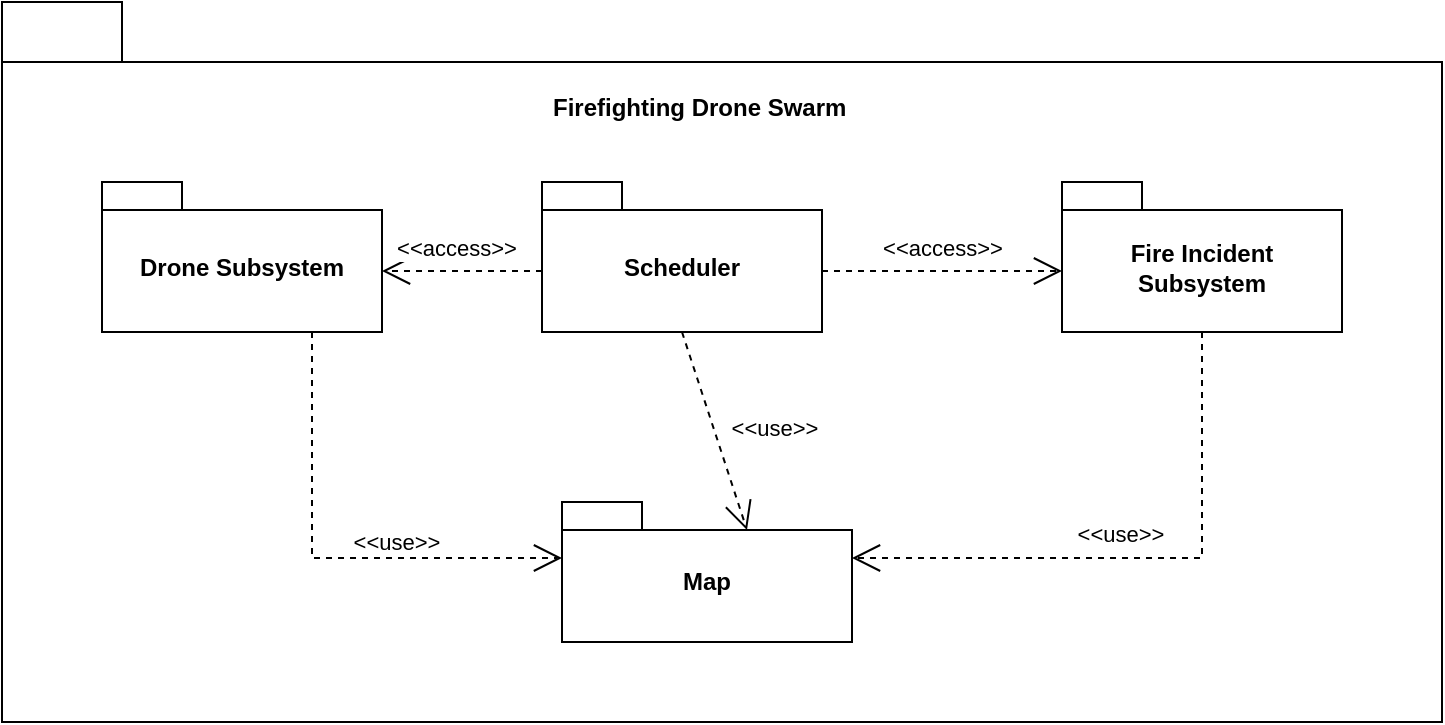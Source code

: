 <mxfile version="26.1.0">
  <diagram name="Page-1" id="iemm-HKIAddnAcutzsxf">
    <mxGraphModel dx="1306" dy="643" grid="1" gridSize="10" guides="1" tooltips="1" connect="1" arrows="1" fold="1" page="1" pageScale="1" pageWidth="4681" pageHeight="3300" math="0" shadow="0">
      <root>
        <mxCell id="0" />
        <mxCell id="1" parent="0" />
        <mxCell id="sFQ8Ge55EEmMiKFgcwnT-4" value="" style="shape=folder;fontStyle=1;spacingTop=10;tabWidth=60;tabHeight=30;tabPosition=left;html=1;whiteSpace=wrap;" parent="1" vertex="1">
          <mxGeometry x="330" y="120" width="720" height="360" as="geometry" />
        </mxCell>
        <mxCell id="sFQ8Ge55EEmMiKFgcwnT-5" value="Firefighting Drone Swarm&amp;nbsp;" style="text;align=center;fontStyle=1;verticalAlign=middle;spacingLeft=3;spacingRight=3;strokeColor=none;rotatable=0;points=[[0,0.5],[1,0.5]];portConstraint=eastwest;html=1;" parent="1" vertex="1">
          <mxGeometry x="605" y="160" width="150" height="26" as="geometry" />
        </mxCell>
        <mxCell id="sFQ8Ge55EEmMiKFgcwnT-6" value="Drone Subsystem" style="shape=folder;fontStyle=1;spacingTop=10;tabWidth=40;tabHeight=14;tabPosition=left;html=1;whiteSpace=wrap;" parent="1" vertex="1">
          <mxGeometry x="380" y="210" width="140" height="75" as="geometry" />
        </mxCell>
        <mxCell id="sFQ8Ge55EEmMiKFgcwnT-7" value="Scheduler" style="shape=folder;fontStyle=1;spacingTop=10;tabWidth=40;tabHeight=14;tabPosition=left;html=1;whiteSpace=wrap;" parent="1" vertex="1">
          <mxGeometry x="600" y="210" width="140" height="75" as="geometry" />
        </mxCell>
        <mxCell id="sFQ8Ge55EEmMiKFgcwnT-8" value="Fire Incident Subsystem" style="shape=folder;fontStyle=1;spacingTop=10;tabWidth=40;tabHeight=14;tabPosition=left;html=1;whiteSpace=wrap;" parent="1" vertex="1">
          <mxGeometry x="860" y="210" width="140" height="75" as="geometry" />
        </mxCell>
        <mxCell id="sFQ8Ge55EEmMiKFgcwnT-9" value="&amp;lt;&amp;lt;access&amp;gt;&amp;gt;" style="endArrow=open;endSize=12;dashed=1;html=1;rounded=0;entryX=0;entryY=0;entryDx=140;entryDy=44.5;entryPerimeter=0;exitX=0;exitY=0;exitDx=0;exitDy=44.5;exitPerimeter=0;" parent="1" source="sFQ8Ge55EEmMiKFgcwnT-7" target="sFQ8Ge55EEmMiKFgcwnT-6" edge="1">
          <mxGeometry x="0.077" y="-12" width="160" relative="1" as="geometry">
            <mxPoint x="580" y="330" as="sourcePoint" />
            <mxPoint x="740" y="330" as="targetPoint" />
            <mxPoint as="offset" />
          </mxGeometry>
        </mxCell>
        <mxCell id="sFQ8Ge55EEmMiKFgcwnT-10" value="&amp;lt;&amp;lt;access&amp;gt;&amp;gt;" style="endArrow=open;endSize=12;dashed=1;html=1;rounded=0;entryX=0;entryY=0;entryDx=0;entryDy=44.5;entryPerimeter=0;exitX=0;exitY=0;exitDx=140;exitDy=44.5;exitPerimeter=0;" parent="1" source="sFQ8Ge55EEmMiKFgcwnT-7" target="sFQ8Ge55EEmMiKFgcwnT-8" edge="1">
          <mxGeometry y="12" width="160" relative="1" as="geometry">
            <mxPoint x="580" y="330" as="sourcePoint" />
            <mxPoint x="740" y="330" as="targetPoint" />
            <mxPoint as="offset" />
          </mxGeometry>
        </mxCell>
        <mxCell id="sFQ8Ge55EEmMiKFgcwnT-11" value="Map" style="shape=folder;fontStyle=1;spacingTop=10;tabWidth=40;tabHeight=14;tabPosition=left;html=1;whiteSpace=wrap;" parent="1" vertex="1">
          <mxGeometry x="610" y="370" width="145" height="70" as="geometry" />
        </mxCell>
        <mxCell id="sFQ8Ge55EEmMiKFgcwnT-12" value="&amp;lt;&amp;lt;use&amp;gt;&amp;gt;" style="endArrow=open;endSize=12;dashed=1;html=1;rounded=0;entryX=0;entryY=0;entryDx=0;entryDy=28;entryPerimeter=0;exitX=0.75;exitY=1;exitDx=0;exitDy=0;exitPerimeter=0;" parent="1" source="sFQ8Ge55EEmMiKFgcwnT-6" target="sFQ8Ge55EEmMiKFgcwnT-11" edge="1">
          <mxGeometry x="0.298" y="8" width="160" relative="1" as="geometry">
            <mxPoint x="580" y="340" as="sourcePoint" />
            <mxPoint x="740" y="340" as="targetPoint" />
            <Array as="points">
              <mxPoint x="485" y="398" />
            </Array>
            <mxPoint as="offset" />
          </mxGeometry>
        </mxCell>
        <mxCell id="sFQ8Ge55EEmMiKFgcwnT-13" value="&amp;lt;&amp;lt;use&amp;gt;&amp;gt;" style="endArrow=open;endSize=12;dashed=1;html=1;rounded=0;entryX=0;entryY=0;entryDx=145;entryDy=28;entryPerimeter=0;exitX=0.5;exitY=1;exitDx=0;exitDy=0;exitPerimeter=0;" parent="1" source="sFQ8Ge55EEmMiKFgcwnT-8" target="sFQ8Ge55EEmMiKFgcwnT-11" edge="1">
          <mxGeometry x="0.07" y="-12" width="160" relative="1" as="geometry">
            <mxPoint x="580" y="340" as="sourcePoint" />
            <mxPoint x="740" y="340" as="targetPoint" />
            <Array as="points">
              <mxPoint x="930" y="398" />
            </Array>
            <mxPoint as="offset" />
          </mxGeometry>
        </mxCell>
        <mxCell id="sFQ8Ge55EEmMiKFgcwnT-14" value="&amp;lt;&amp;lt;use&amp;gt;&amp;gt;" style="endArrow=open;endSize=12;dashed=1;html=1;rounded=0;exitX=0.5;exitY=1;exitDx=0;exitDy=0;exitPerimeter=0;entryX=0;entryY=0;entryDx=92.5;entryDy=14;entryPerimeter=0;" parent="1" source="sFQ8Ge55EEmMiKFgcwnT-7" edge="1" target="sFQ8Ge55EEmMiKFgcwnT-11">
          <mxGeometry x="0.151" y="29" width="160" relative="1" as="geometry">
            <mxPoint x="580" y="340" as="sourcePoint" />
            <mxPoint x="690" y="390" as="targetPoint" />
            <mxPoint as="offset" />
          </mxGeometry>
        </mxCell>
      </root>
    </mxGraphModel>
  </diagram>
</mxfile>
